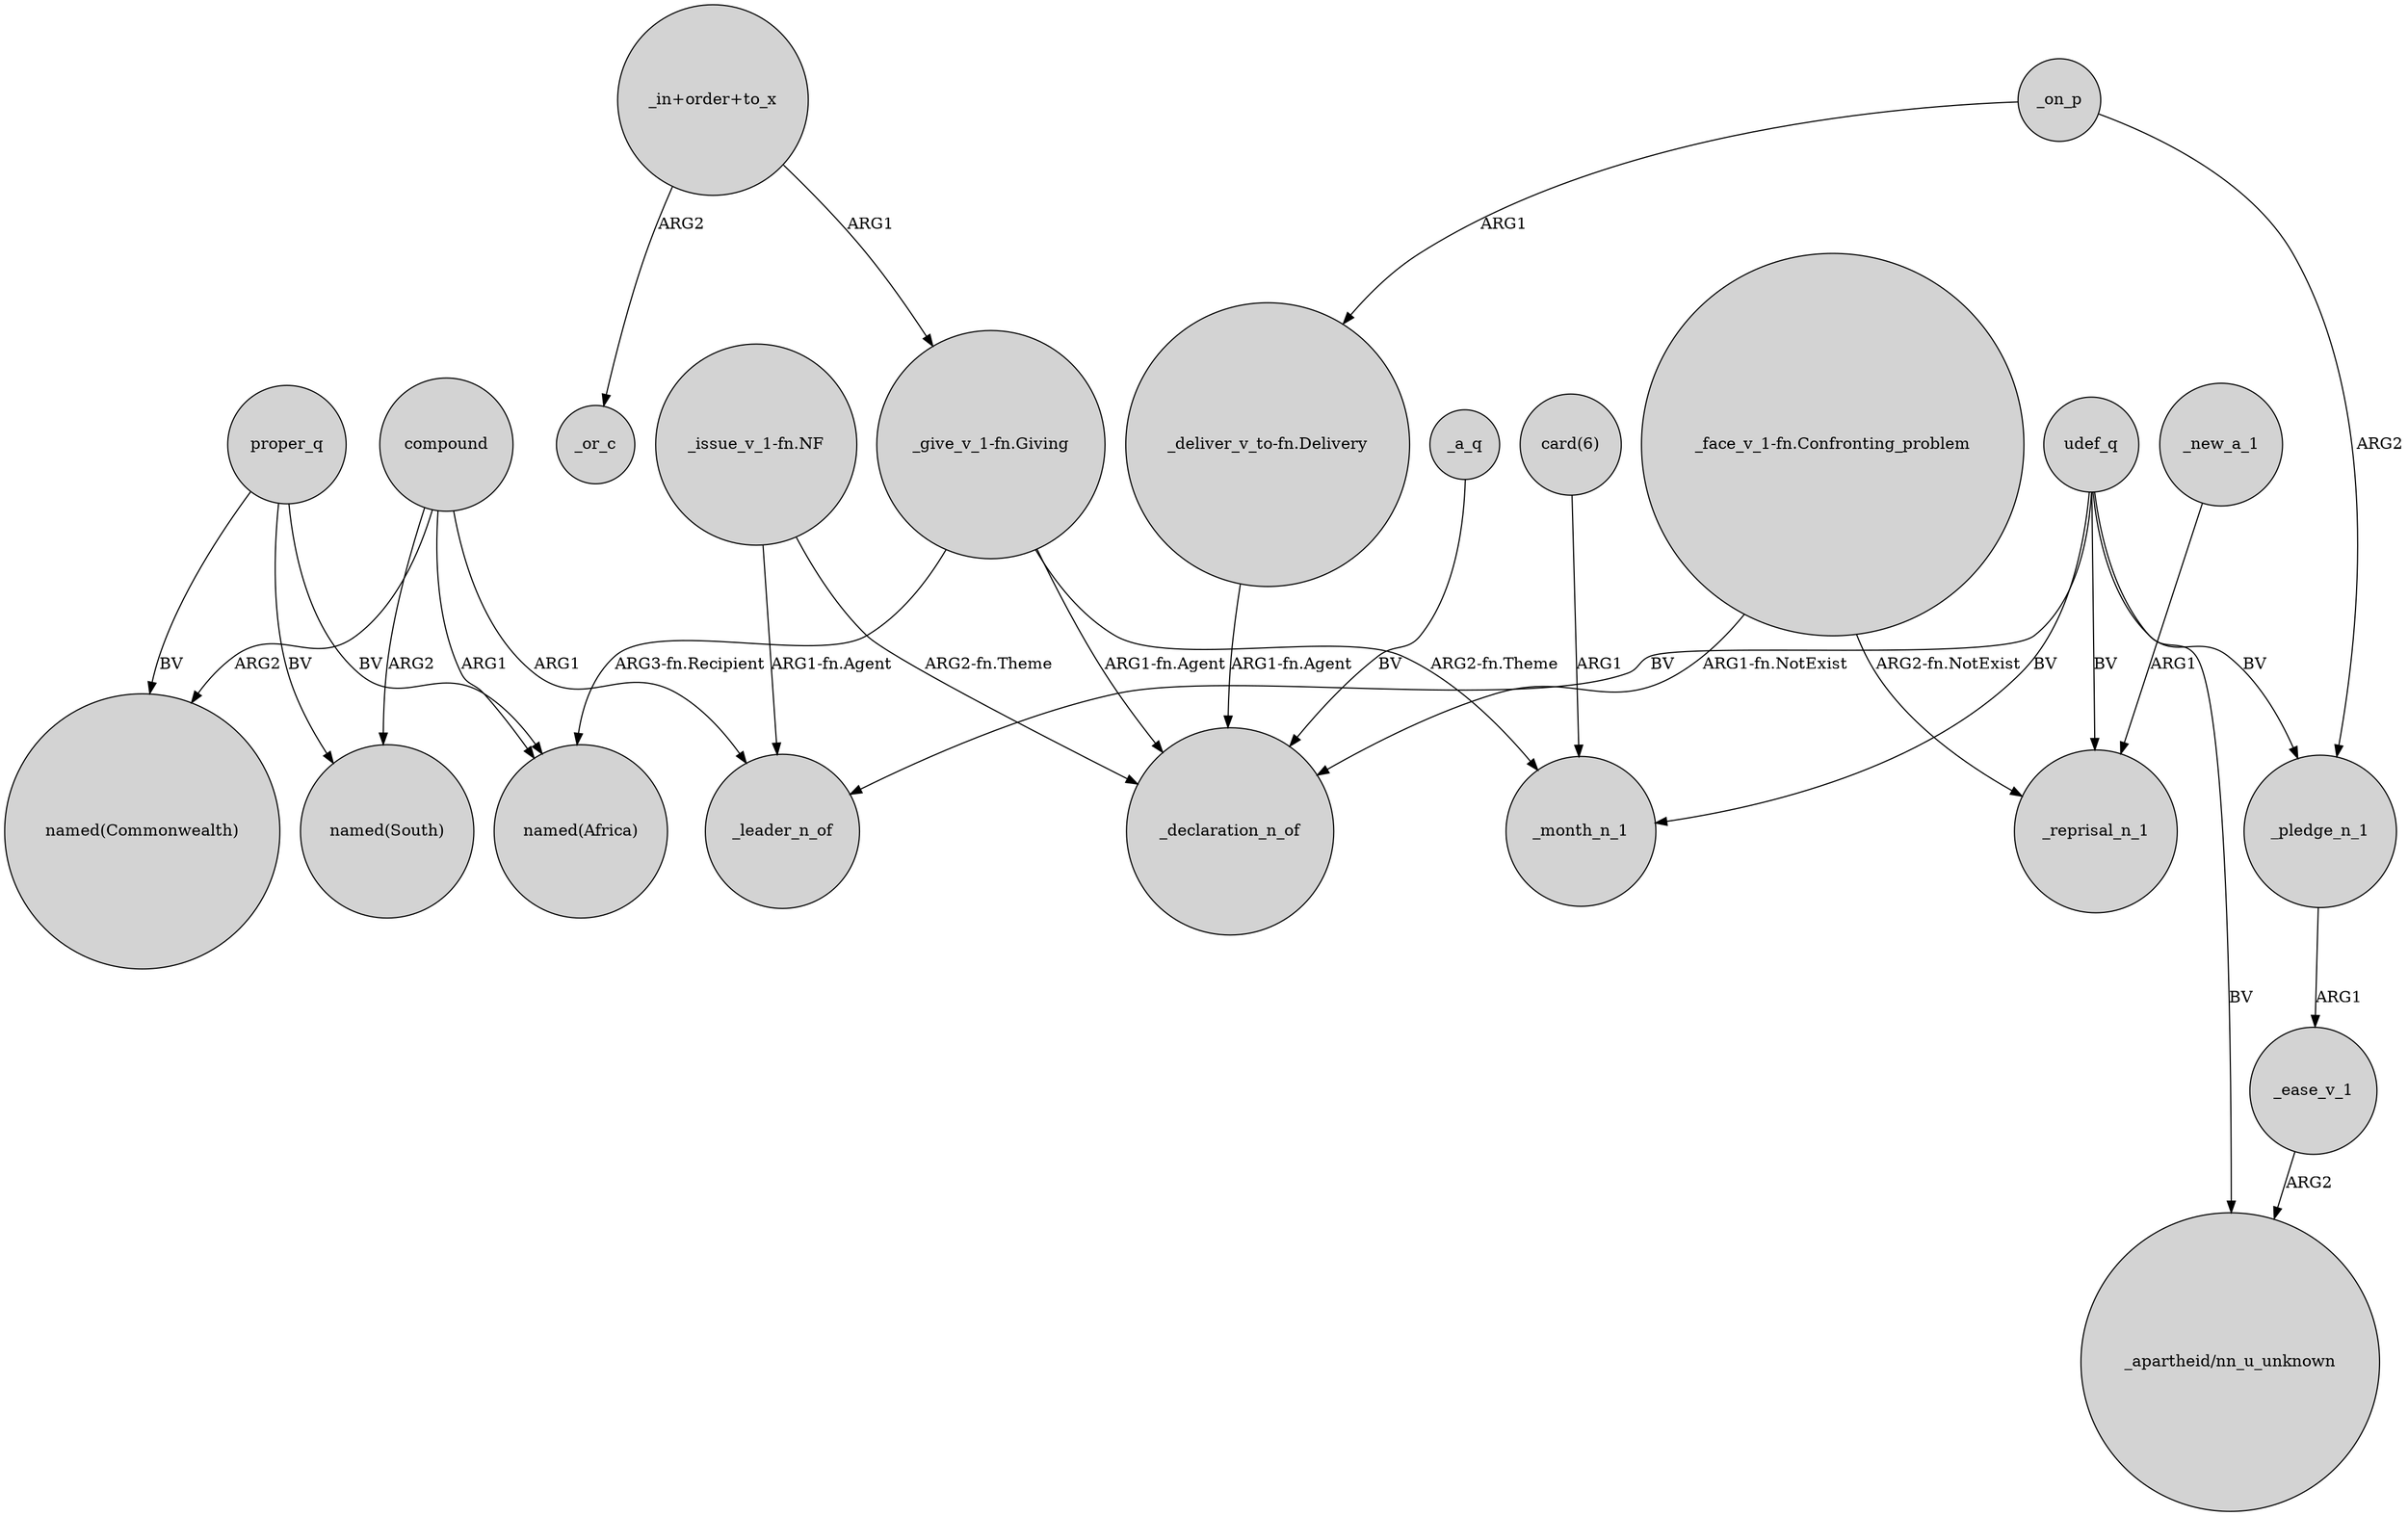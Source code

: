 digraph {
	node [shape=circle style=filled]
	compound -> "named(South)" [label=ARG2]
	proper_q -> "named(Africa)" [label=BV]
	_pledge_n_1 -> _ease_v_1 [label=ARG1]
	"_in+order+to_x" -> _or_c [label=ARG2]
	_on_p -> "_deliver_v_to-fn.Delivery" [label=ARG1]
	"_deliver_v_to-fn.Delivery" -> _declaration_n_of [label="ARG1-fn.Agent"]
	compound -> "named(Africa)" [label=ARG1]
	compound -> _leader_n_of [label=ARG1]
	_a_q -> _declaration_n_of [label=BV]
	compound -> "named(Commonwealth)" [label=ARG2]
	udef_q -> _pledge_n_1 [label=BV]
	udef_q -> _month_n_1 [label=BV]
	"_issue_v_1-fn.NF" -> _leader_n_of [label="ARG1-fn.Agent"]
	"_issue_v_1-fn.NF" -> _declaration_n_of [label="ARG2-fn.Theme"]
	_new_a_1 -> _reprisal_n_1 [label=ARG1]
	proper_q -> "named(Commonwealth)" [label=BV]
	"_face_v_1-fn.Confronting_problem" -> _declaration_n_of [label="ARG1-fn.NotExist"]
	"_give_v_1-fn.Giving" -> _declaration_n_of [label="ARG1-fn.Agent"]
	"_in+order+to_x" -> "_give_v_1-fn.Giving" [label=ARG1]
	"_face_v_1-fn.Confronting_problem" -> _reprisal_n_1 [label="ARG2-fn.NotExist"]
	"_give_v_1-fn.Giving" -> _month_n_1 [label="ARG2-fn.Theme"]
	"card(6)" -> _month_n_1 [label=ARG1]
	udef_q -> "_apartheid/nn_u_unknown" [label=BV]
	"_give_v_1-fn.Giving" -> "named(Africa)" [label="ARG3-fn.Recipient"]
	udef_q -> _reprisal_n_1 [label=BV]
	proper_q -> "named(South)" [label=BV]
	_on_p -> _pledge_n_1 [label=ARG2]
	udef_q -> _leader_n_of [label=BV]
	_ease_v_1 -> "_apartheid/nn_u_unknown" [label=ARG2]
}
